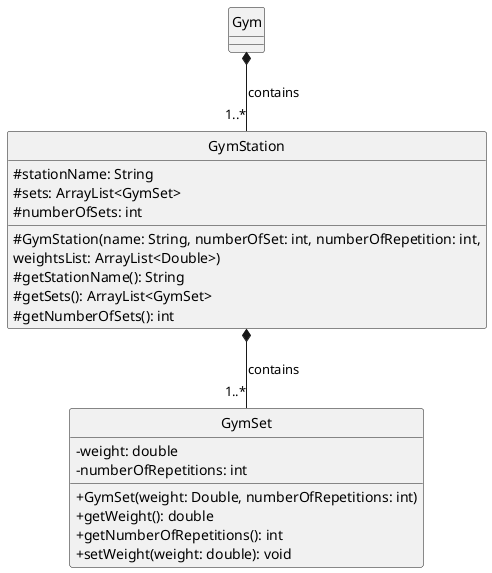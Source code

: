@startuml
skinparam classAttributeIconSize 0
hide circle 

class GymStation {
    # stationName: String
    # sets: ArrayList<GymSet>
    # numberOfSets: int

    # GymStation(name: String, numberOfSet: int, numberOfRepetition: int,
    weightsList: ArrayList<Double>)
    # getStationName(): String
    # getSets(): ArrayList<GymSet>
    # getNumberOfSets(): int
}

class GymSet {
    - weight: double
    - numberOfRepetitions: int

    + GymSet(weight: Double, numberOfRepetitions: int)
    + getWeight(): double
    + getNumberOfRepetitions(): int
    + setWeight(weight: double): void
}

Gym *-- "1..*" GymStation: contains
GymStation *-- "1..*" GymSet: contains
@enduml